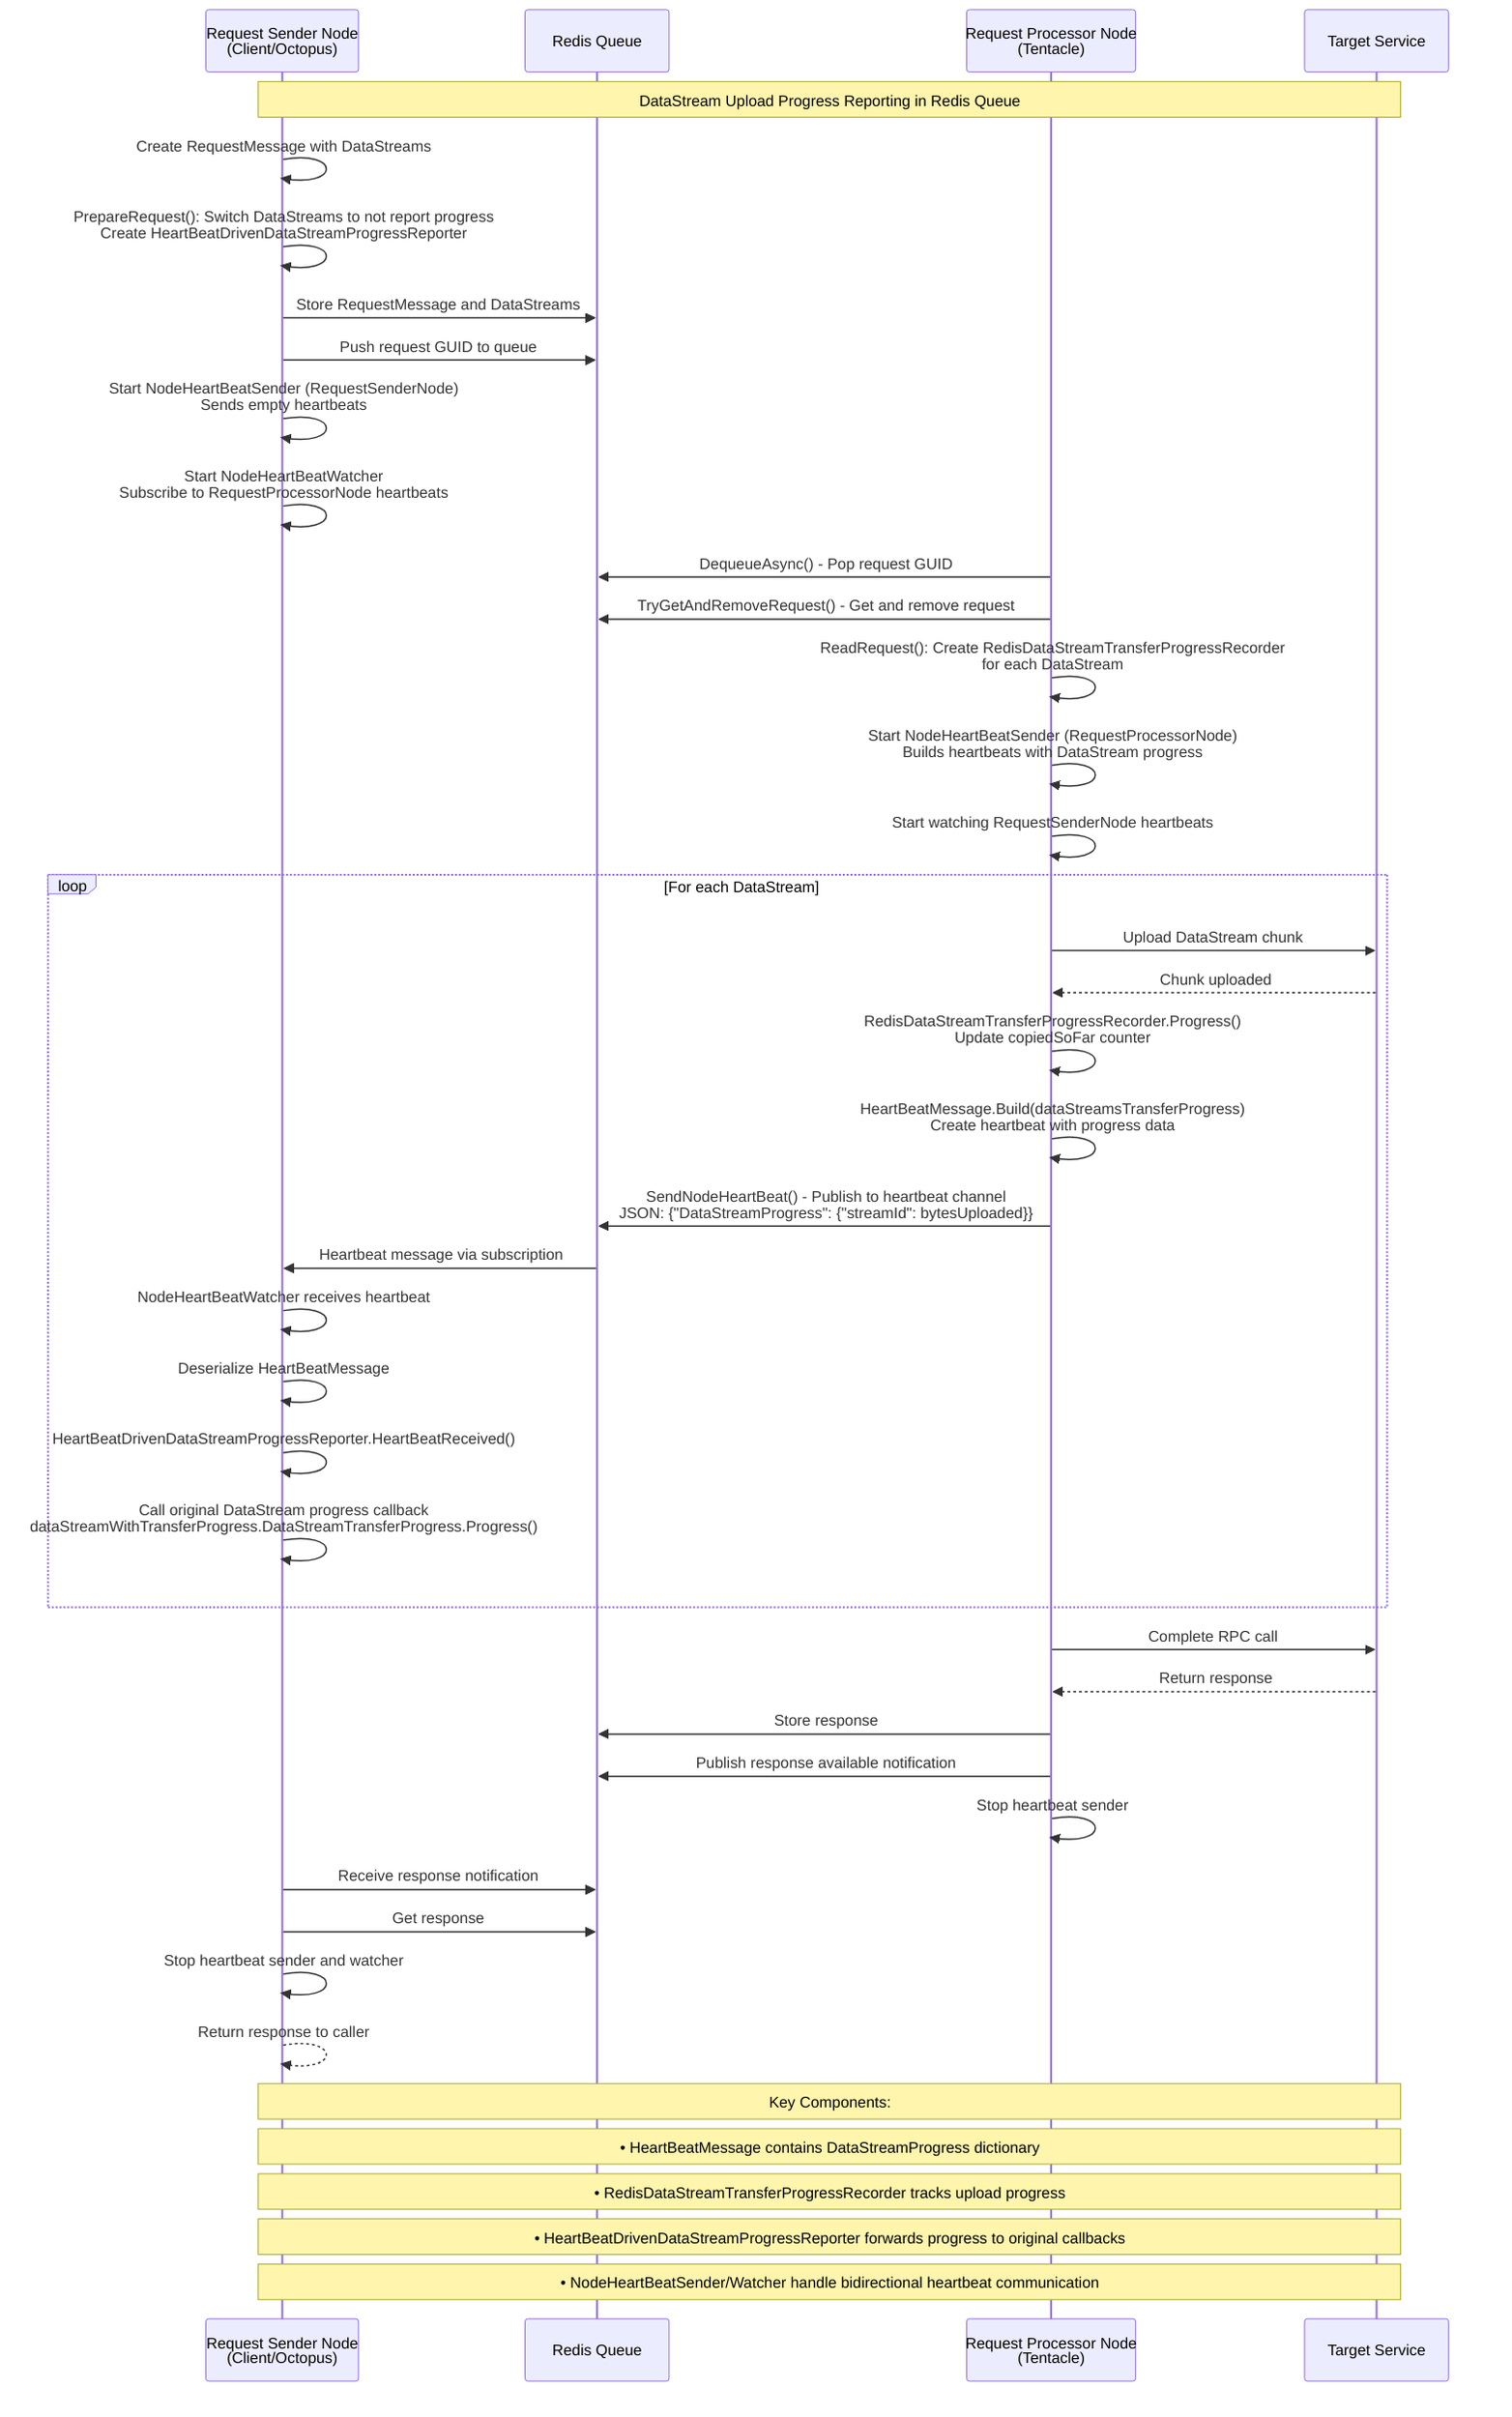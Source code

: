 sequenceDiagram
    participant Client as Request Sender Node<br/>(Client/Octopus)
    participant Redis as Redis Queue
    participant Processor as Request Processor Node<br/>(Tentacle)
    participant Service as Target Service

    Note over Client, Service: DataStream Upload Progress Reporting in Redis Queue

    %% Initial Request Setup
    Client->>Client: Create RequestMessage with DataStreams
    Client->>Client: PrepareRequest(): Switch DataStreams to not report progress<br/>Create HeartBeatDrivenDataStreamProgressReporter
    Client->>Redis: Store RequestMessage and DataStreams
    Client->>Redis: Push request GUID to queue
    Client->>Client: Start NodeHeartBeatSender (RequestSenderNode)<br/>Sends empty heartbeats
    Client->>Client: Start NodeHeartBeatWatcher<br/>Subscribe to RequestProcessorNode heartbeats

    %% Request Processing
    Processor->>Redis: DequeueAsync() - Pop request GUID
    Processor->>Redis: TryGetAndRemoveRequest() - Get and remove request
    Processor->>Processor: ReadRequest(): Create RedisDataStreamTransferProgressRecorder<br/>for each DataStream
    Processor->>Processor: Start NodeHeartBeatSender (RequestProcessorNode)<br/>Builds heartbeats with DataStream progress
    Processor->>Processor: Start watching RequestSenderNode heartbeats

    %% DataStream Upload with Progress Reporting
    loop For each DataStream
        Processor->>Service: Upload DataStream chunk
        Service-->>Processor: Chunk uploaded
        Processor->>Processor: RedisDataStreamTransferProgressRecorder.Progress()<br/>Update copiedSoFar counter
        
        %% Heartbeat with Progress
        Processor->>Processor: HeartBeatMessage.Build(dataStreamsTransferProgress)<br/>Create heartbeat with progress data
        Processor->>Redis: SendNodeHeartBeat() - Publish to heartbeat channel<br/>JSON: {"DataStreamProgress": {"streamId": bytesUploaded}}
        
        %% Progress Notification
        Redis->>Client: Heartbeat message via subscription
        Client->>Client: NodeHeartBeatWatcher receives heartbeat
        Client->>Client: Deserialize HeartBeatMessage
        Client->>Client: HeartBeatDrivenDataStreamProgressReporter.HeartBeatReceived()
        Client->>Client: Call original DataStream progress callback<br/>dataStreamWithTransferProgress.DataStreamTransferProgress.Progress()
    end

    %% Request Completion
    Processor->>Service: Complete RPC call
    Service-->>Processor: Return response
    Processor->>Redis: Store response
    Processor->>Redis: Publish response available notification
    Processor->>Processor: Stop heartbeat sender
    
    Client->>Redis: Receive response notification
    Client->>Redis: Get response
    Client->>Client: Stop heartbeat sender and watcher
    Client-->>Client: Return response to caller

    Note over Client, Service: Key Components:
    Note over Client, Service: • HeartBeatMessage contains DataStreamProgress dictionary
    Note over Client, Service: • RedisDataStreamTransferProgressRecorder tracks upload progress
    Note over Client, Service: • HeartBeatDrivenDataStreamProgressReporter forwards progress to original callbacks
    Note over Client, Service: • NodeHeartBeatSender/Watcher handle bidirectional heartbeat communication